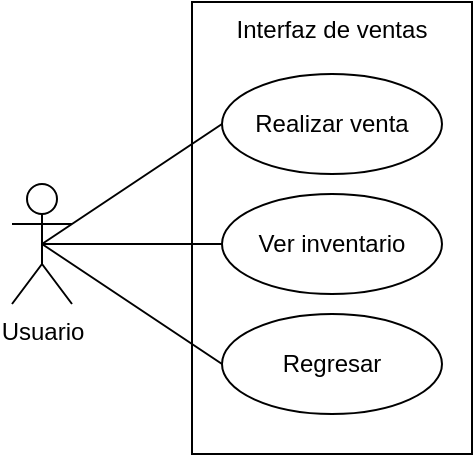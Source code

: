 <mxfile version="22.1.7" type="github">
  <diagram name="Página-1" id="cMRzL3-NW-OwN9MfLpKQ">
    <mxGraphModel dx="1050" dy="522" grid="1" gridSize="10" guides="1" tooltips="1" connect="1" arrows="1" fold="1" page="1" pageScale="1" pageWidth="1169" pageHeight="827" math="0" shadow="0">
      <root>
        <mxCell id="0" />
        <mxCell id="1" parent="0" />
        <mxCell id="x8vWO0qpcUhUxV6mQIF7-1" value="Usuario" style="shape=umlActor;verticalLabelPosition=bottom;verticalAlign=top;html=1;outlineConnect=0;fillColor=none;" vertex="1" parent="1">
          <mxGeometry x="170" y="238" width="30" height="60" as="geometry" />
        </mxCell>
        <mxCell id="x8vWO0qpcUhUxV6mQIF7-2" value="Interfaz de ventas" style="rounded=0;whiteSpace=wrap;html=1;fillColor=none;verticalAlign=top;" vertex="1" parent="1">
          <mxGeometry x="260" y="147" width="140" height="226" as="geometry" />
        </mxCell>
        <mxCell id="x8vWO0qpcUhUxV6mQIF7-3" value="Realizar venta" style="ellipse;whiteSpace=wrap;html=1;fillColor=none;" vertex="1" parent="1">
          <mxGeometry x="275" y="183" width="110" height="50" as="geometry" />
        </mxCell>
        <mxCell id="x8vWO0qpcUhUxV6mQIF7-4" value="Ver inventario" style="ellipse;whiteSpace=wrap;html=1;fillColor=none;" vertex="1" parent="1">
          <mxGeometry x="275" y="243" width="110" height="50" as="geometry" />
        </mxCell>
        <mxCell id="x8vWO0qpcUhUxV6mQIF7-5" value="Regresar" style="ellipse;whiteSpace=wrap;html=1;fillColor=none;" vertex="1" parent="1">
          <mxGeometry x="275" y="303" width="110" height="50" as="geometry" />
        </mxCell>
        <mxCell id="x8vWO0qpcUhUxV6mQIF7-6" value="" style="endArrow=none;html=1;rounded=0;exitX=0.5;exitY=0.5;exitDx=0;exitDy=0;exitPerimeter=0;entryX=0;entryY=0.5;entryDx=0;entryDy=0;" edge="1" parent="1" source="x8vWO0qpcUhUxV6mQIF7-1" target="x8vWO0qpcUhUxV6mQIF7-3">
          <mxGeometry width="50" height="50" relative="1" as="geometry">
            <mxPoint x="150" y="440" as="sourcePoint" />
            <mxPoint x="200" y="390" as="targetPoint" />
          </mxGeometry>
        </mxCell>
        <mxCell id="x8vWO0qpcUhUxV6mQIF7-7" value="" style="endArrow=none;html=1;rounded=0;exitX=0.5;exitY=0.5;exitDx=0;exitDy=0;exitPerimeter=0;entryX=0;entryY=0.5;entryDx=0;entryDy=0;" edge="1" parent="1" source="x8vWO0qpcUhUxV6mQIF7-1" target="x8vWO0qpcUhUxV6mQIF7-4">
          <mxGeometry width="50" height="50" relative="1" as="geometry">
            <mxPoint x="195" y="270" as="sourcePoint" />
            <mxPoint x="295" y="205" as="targetPoint" />
          </mxGeometry>
        </mxCell>
        <mxCell id="x8vWO0qpcUhUxV6mQIF7-8" value="" style="endArrow=none;html=1;rounded=0;entryX=0;entryY=0.5;entryDx=0;entryDy=0;exitX=0.5;exitY=0.5;exitDx=0;exitDy=0;exitPerimeter=0;" edge="1" parent="1" source="x8vWO0qpcUhUxV6mQIF7-1" target="x8vWO0qpcUhUxV6mQIF7-5">
          <mxGeometry width="50" height="50" relative="1" as="geometry">
            <mxPoint x="195" y="270" as="sourcePoint" />
            <mxPoint x="295" y="265" as="targetPoint" />
          </mxGeometry>
        </mxCell>
      </root>
    </mxGraphModel>
  </diagram>
</mxfile>
